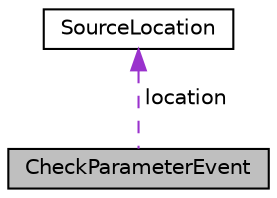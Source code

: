 digraph "CheckParameterEvent"
{
 // LATEX_PDF_SIZE
  edge [fontname="Helvetica",fontsize="10",labelfontname="Helvetica",labelfontsize="10"];
  node [fontname="Helvetica",fontsize="10",shape=record];
  Node1 [label="CheckParameterEvent",height=0.2,width=0.4,color="black", fillcolor="grey75", style="filled", fontcolor="black",tooltip=" "];
  Node2 -> Node1 [dir="back",color="darkorchid3",fontsize="10",style="dashed",label=" location" ,fontname="Helvetica"];
  Node2 [label="SourceLocation",height=0.2,width=0.4,color="black", fillcolor="white", style="filled",URL="$struct_source_location.html",tooltip=" "];
}
